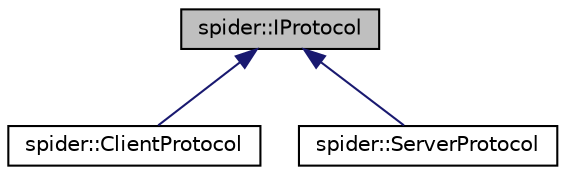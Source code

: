 digraph "spider::IProtocol"
{
  edge [fontname="Helvetica",fontsize="10",labelfontname="Helvetica",labelfontsize="10"];
  node [fontname="Helvetica",fontsize="10",shape=record];
  Node0 [label="spider::IProtocol",height=0.2,width=0.4,color="black", fillcolor="grey75", style="filled", fontcolor="black"];
  Node0 -> Node1 [dir="back",color="midnightblue",fontsize="10",style="solid",fontname="Helvetica"];
  Node1 [label="spider::ClientProtocol",height=0.2,width=0.4,color="black", fillcolor="white", style="filled",URL="$classspider_1_1_client_protocol.html"];
  Node0 -> Node2 [dir="back",color="midnightblue",fontsize="10",style="solid",fontname="Helvetica"];
  Node2 [label="spider::ServerProtocol",height=0.2,width=0.4,color="black", fillcolor="white", style="filled",URL="$classspider_1_1_server_protocol.html"];
}
